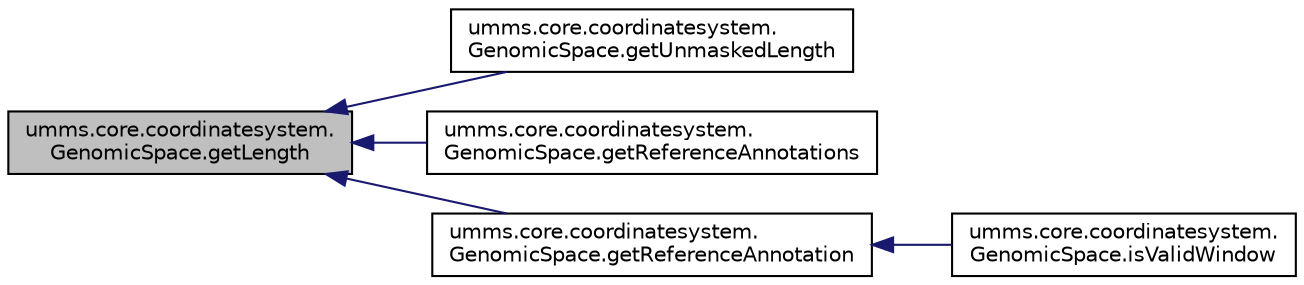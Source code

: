digraph "umms.core.coordinatesystem.GenomicSpace.getLength"
{
  edge [fontname="Helvetica",fontsize="10",labelfontname="Helvetica",labelfontsize="10"];
  node [fontname="Helvetica",fontsize="10",shape=record];
  rankdir="LR";
  Node1 [label="umms.core.coordinatesystem.\lGenomicSpace.getLength",height=0.2,width=0.4,color="black", fillcolor="grey75", style="filled" fontcolor="black"];
  Node1 -> Node2 [dir="back",color="midnightblue",fontsize="10",style="solid"];
  Node2 [label="umms.core.coordinatesystem.\lGenomicSpace.getUnmaskedLength",height=0.2,width=0.4,color="black", fillcolor="white", style="filled",URL="$classumms_1_1core_1_1coordinatesystem_1_1_genomic_space.html#a8f86806abc96d49a209969abee97be5e"];
  Node1 -> Node3 [dir="back",color="midnightblue",fontsize="10",style="solid"];
  Node3 [label="umms.core.coordinatesystem.\lGenomicSpace.getReferenceAnnotations",height=0.2,width=0.4,color="black", fillcolor="white", style="filled",URL="$classumms_1_1core_1_1coordinatesystem_1_1_genomic_space.html#a9c50958fee98b103c73b8787d2818ac5"];
  Node1 -> Node4 [dir="back",color="midnightblue",fontsize="10",style="solid"];
  Node4 [label="umms.core.coordinatesystem.\lGenomicSpace.getReferenceAnnotation",height=0.2,width=0.4,color="black", fillcolor="white", style="filled",URL="$classumms_1_1core_1_1coordinatesystem_1_1_genomic_space.html#a791e805d7bcff80b9992473d7f3ce166"];
  Node4 -> Node5 [dir="back",color="midnightblue",fontsize="10",style="solid"];
  Node5 [label="umms.core.coordinatesystem.\lGenomicSpace.isValidWindow",height=0.2,width=0.4,color="black", fillcolor="white", style="filled",URL="$classumms_1_1core_1_1coordinatesystem_1_1_genomic_space.html#ac9bb06d851f3ce97d435b2af47a05b7e"];
}
